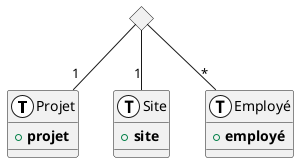 @startuml "triple_N11"

!define Table(x) class "x" << (T,#FFFFFF) >>
!define pk(x) <b>x</b>

Table("Projet") {
    {field} + pk(projet)
}

diamond N_ARY_0
N_ARY_0 -- "1" "Site"
N_ARY_0 -- "1" "Projet"
N_ARY_0 -- "*" "Employé"

Table("Site") {
    {field} + pk(site)
}

Table("Employé") {
    {field} + pk(employé)
}

@enduml
